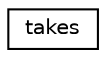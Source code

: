 digraph "Graphical Class Hierarchy"
{
  edge [fontname="Helvetica",fontsize="10",labelfontname="Helvetica",labelfontsize="10"];
  node [fontname="Helvetica",fontsize="10",shape=record];
  rankdir="LR";
  Node1 [label="takes",height=0.2,width=0.4,color="black", fillcolor="white", style="filled",URL="$classtakes.html"];
}
